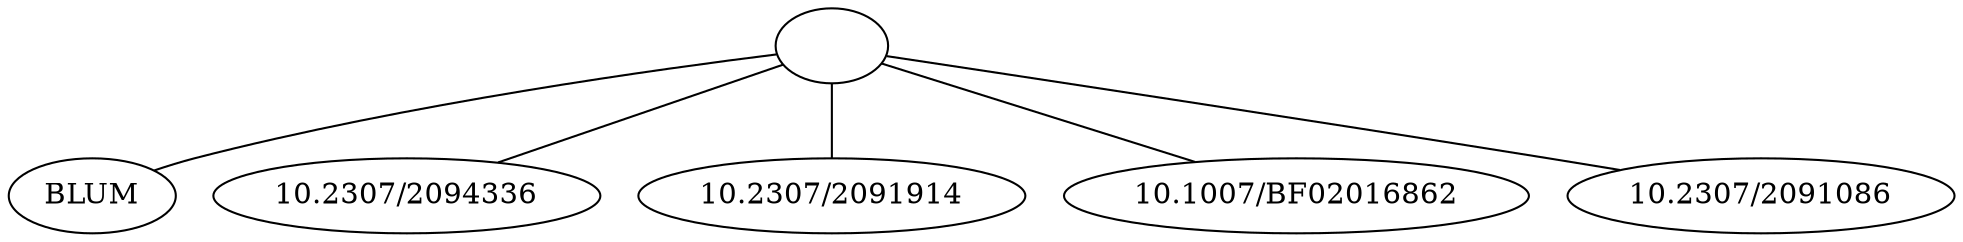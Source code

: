 strict graph mind_map243 {
	"" -- BLUM
	"" -- "10.2307/2094336"
	"" -- "10.2307/2091914"
	"" -- "10.1007/BF02016862"
	"" -- "10.2307/2091086"
}
